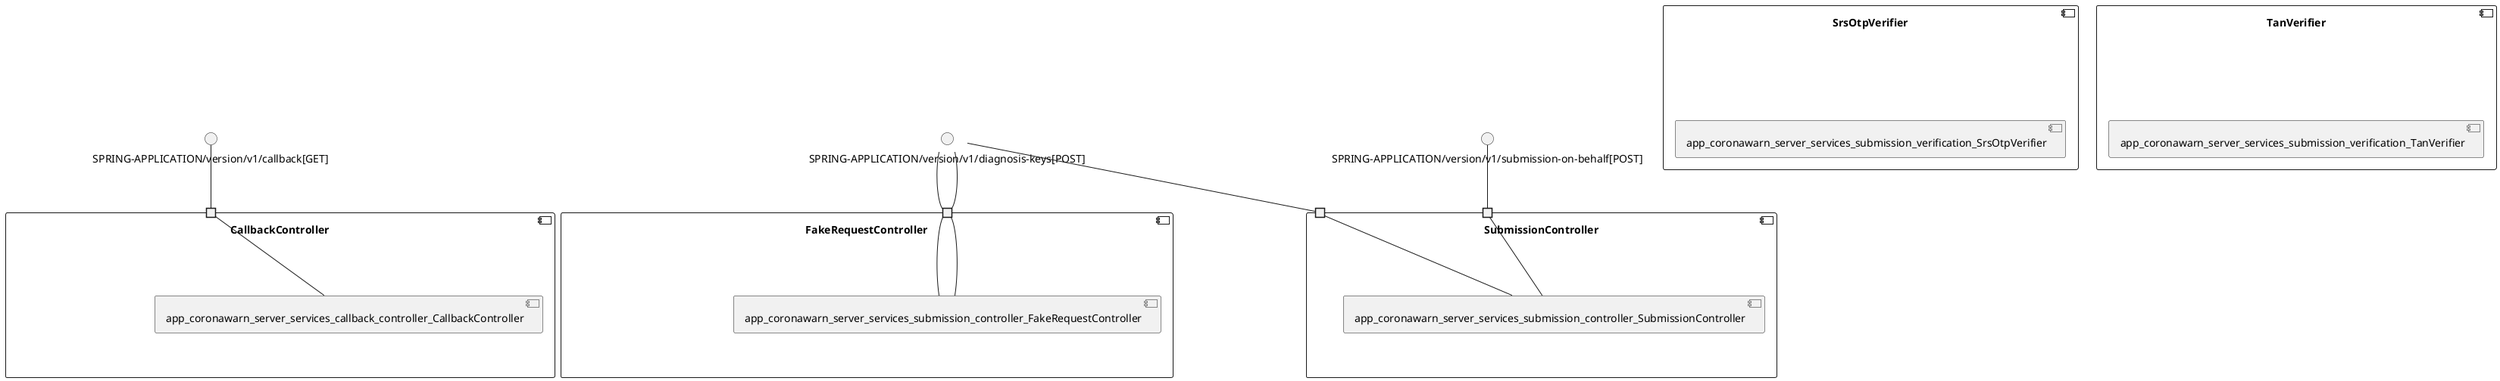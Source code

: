 @startuml
skinparam fixCircleLabelOverlapping true
component "CallbackController\n\n\n\n\n\n" {
[app_coronawarn_server_services_callback_controller_CallbackController]
portin " " as CallbackController_requires_SPRING_APPLICATION_version_v1_callback_GET_
"CallbackController_requires_SPRING_APPLICATION_version_v1_callback_GET_"--[app_coronawarn_server_services_callback_controller_CallbackController]
}
interface "SPRING-APPLICATION/version/v1/callback[GET]" as interface.SPRING_APPLICATION_version_v1_callback_GET_
interface.SPRING_APPLICATION_version_v1_callback_GET_--"CallbackController_requires_SPRING_APPLICATION_version_v1_callback_GET_"
component "FakeRequestController\n\n\n\n\n\n" {
[app_coronawarn_server_services_submission_controller_FakeRequestController]
portin " " as FakeRequestController_requires_SPRING_APPLICATION_version_v1_diagnosis_keys_POST_
portin " " as FakeRequestController_requires_SPRING_APPLICATION_version_v1_diagnosis_keys_POST_
"FakeRequestController_requires_SPRING_APPLICATION_version_v1_diagnosis_keys_POST_"--[app_coronawarn_server_services_submission_controller_FakeRequestController]
"FakeRequestController_requires_SPRING_APPLICATION_version_v1_diagnosis_keys_POST_"--[app_coronawarn_server_services_submission_controller_FakeRequestController]
}
interface "SPRING-APPLICATION/version/v1/diagnosis-keys[POST]" as interface.SPRING_APPLICATION_version_v1_diagnosis_keys_POST_
interface.SPRING_APPLICATION_version_v1_diagnosis_keys_POST_--"FakeRequestController_requires_SPRING_APPLICATION_version_v1_diagnosis_keys_POST_"
interface "SPRING-APPLICATION/version/v1/diagnosis-keys[POST]" as interface.SPRING_APPLICATION_version_v1_diagnosis_keys_POST_
interface.SPRING_APPLICATION_version_v1_diagnosis_keys_POST_--"FakeRequestController_requires_SPRING_APPLICATION_version_v1_diagnosis_keys_POST_"
component "SrsOtpVerifier\n\n\n\n\n\n" {
[app_coronawarn_server_services_submission_verification_SrsOtpVerifier]
}
component "SubmissionController\n\n\n\n\n\n" {
[app_coronawarn_server_services_submission_controller_SubmissionController]
portin " " as SubmissionController_requires_SPRING_APPLICATION_version_v1_submission_on_behalf_POST_
portin " " as SubmissionController_requires_SPRING_APPLICATION_version_v1_diagnosis_keys_POST_
"SubmissionController_requires_SPRING_APPLICATION_version_v1_submission_on_behalf_POST_"--[app_coronawarn_server_services_submission_controller_SubmissionController]
"SubmissionController_requires_SPRING_APPLICATION_version_v1_diagnosis_keys_POST_"--[app_coronawarn_server_services_submission_controller_SubmissionController]
}
interface "SPRING-APPLICATION/version/v1/diagnosis-keys[POST]" as interface.SPRING_APPLICATION_version_v1_diagnosis_keys_POST_
interface.SPRING_APPLICATION_version_v1_diagnosis_keys_POST_--"SubmissionController_requires_SPRING_APPLICATION_version_v1_diagnosis_keys_POST_"
interface "SPRING-APPLICATION/version/v1/submission-on-behalf[POST]" as interface.SPRING_APPLICATION_version_v1_submission_on_behalf_POST_
interface.SPRING_APPLICATION_version_v1_submission_on_behalf_POST_--"SubmissionController_requires_SPRING_APPLICATION_version_v1_submission_on_behalf_POST_"
component "TanVerifier\n\n\n\n\n\n" {
[app_coronawarn_server_services_submission_verification_TanVerifier]
}

@enduml
